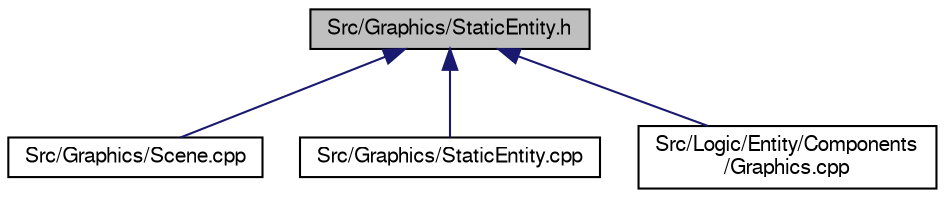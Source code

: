digraph "Src/Graphics/StaticEntity.h"
{
  edge [fontname="FreeSans",fontsize="10",labelfontname="FreeSans",labelfontsize="10"];
  node [fontname="FreeSans",fontsize="10",shape=record];
  Node1 [label="Src/Graphics/StaticEntity.h",height=0.2,width=0.4,color="black", fillcolor="grey75", style="filled", fontcolor="black"];
  Node1 -> Node2 [dir="back",color="midnightblue",fontsize="10",style="solid",fontname="FreeSans"];
  Node2 [label="Src/Graphics/Scene.cpp",height=0.2,width=0.4,color="black", fillcolor="white", style="filled",URL="$_scene_8cpp.html",tooltip="Contiene la implementación de la clase contenedora de los elementos de una escena. "];
  Node1 -> Node3 [dir="back",color="midnightblue",fontsize="10",style="solid",fontname="FreeSans"];
  Node3 [label="Src/Graphics/StaticEntity.cpp",height=0.2,width=0.4,color="black", fillcolor="white", style="filled",URL="$_static_entity_8cpp.html",tooltip="Contiene la implementación de la clase que representa una entidad gráfica estática. "];
  Node1 -> Node4 [dir="back",color="midnightblue",fontsize="10",style="solid",fontname="FreeSans"];
  Node4 [label="Src/Logic/Entity/Components\l/Graphics.cpp",height=0.2,width=0.4,color="black", fillcolor="white", style="filled",URL="$_graphics_8cpp.html",tooltip="Contiene la implementaciï¿œn del componente que controla la representaciï¿œn grï¿œfica de la entidad..."];
}

